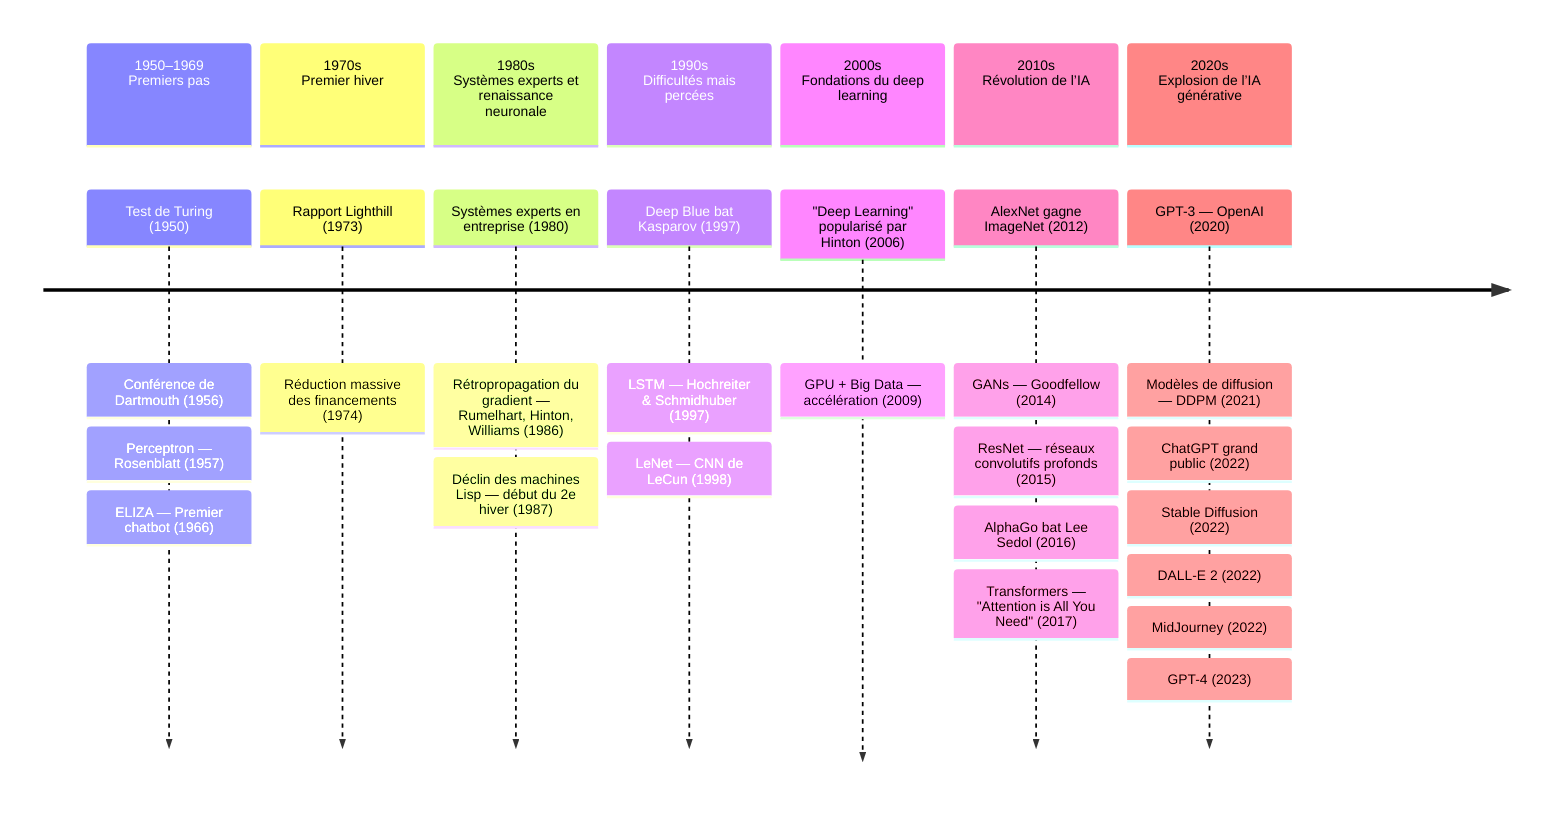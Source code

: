 timeline

    section 1950–1969 <br> Premiers pas
      Test de Turing (1950) : Conférence de Dartmouth (1956) : Perceptron — Rosenblatt (1957) : ELIZA — Premier chatbot (1966)

    section 1970s <br> Premier hiver
      Rapport Lighthill (1973) : Réduction massive des financements (1974)

    section 1980s <br> Systèmes experts et renaissance neuronale
      Systèmes experts en entreprise (1980) : Rétropropagation du gradient — Rumelhart, Hinton, Williams (1986) : Déclin des machines Lisp — début du 2e hiver (1987)

    section 1990s <br> Difficultés mais percées
      Deep Blue bat Kasparov (1997) : LSTM — Hochreiter & Schmidhuber (1997) : LeNet — CNN de LeCun (1998)

    section 2000s <br> Fondations du deep learning
      "Deep Learning" popularisé par Hinton (2006) : GPU + Big Data — accélération (2009)

    section 2010s <br> Révolution de l’IA
      AlexNet gagne ImageNet (2012) : GANs — Goodfellow (2014) : ResNet — réseaux convolutifs profonds (2015) : AlphaGo bat Lee Sedol (2016) : Transformers — "Attention is All You Need" (2017)

    section 2020s <br> Explosion de l’IA générative
      GPT-3 — OpenAI (2020) : Modèles de diffusion — DDPM (2021) : ChatGPT grand public (2022) : Stable Diffusion (2022) : DALL-E 2 (2022) : MidJourney (2022) : GPT-4 (2023)